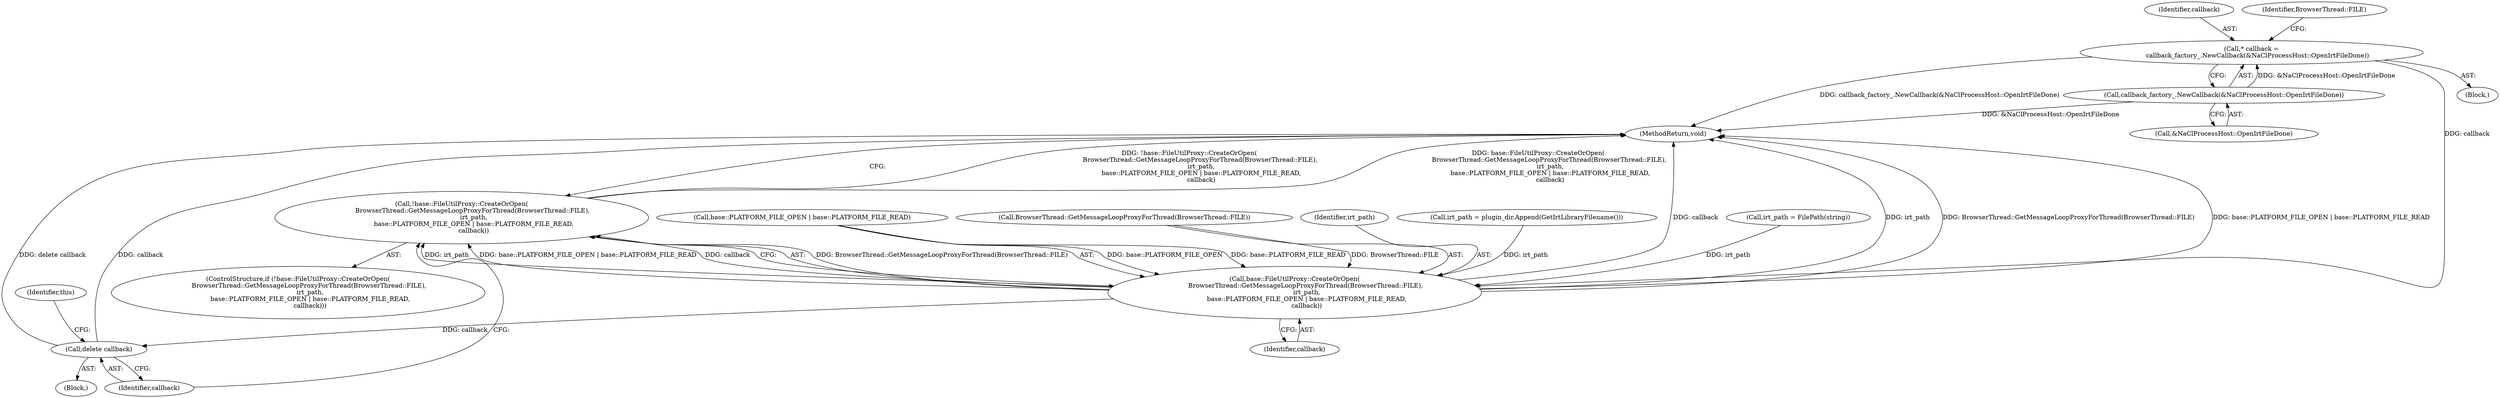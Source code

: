 digraph "0_Chrome_4c19b042ea31bd393d2265656f94339d1c3d82ff_1@pointer" {
"1000140" [label="(Call,* callback =\n      callback_factory_.NewCallback(&NaClProcessHost::OpenIrtFileDone))"];
"1000142" [label="(Call,callback_factory_.NewCallback(&NaClProcessHost::OpenIrtFileDone))"];
"1000147" [label="(Call,base::FileUtilProxy::CreateOrOpen(\n           BrowserThread::GetMessageLoopProxyForThread(BrowserThread::FILE),\n            irt_path,\n            base::PLATFORM_FILE_OPEN | base::PLATFORM_FILE_READ,\n            callback))"];
"1000146" [label="(Call,!base::FileUtilProxy::CreateOrOpen(\n           BrowserThread::GetMessageLoopProxyForThread(BrowserThread::FILE),\n            irt_path,\n            base::PLATFORM_FILE_OPEN | base::PLATFORM_FILE_READ,\n            callback))"];
"1000156" [label="(Call,delete callback)"];
"1000143" [label="(Call,&NaClProcessHost::OpenIrtFileDone)"];
"1000151" [label="(Call,base::PLATFORM_FILE_OPEN | base::PLATFORM_FILE_READ)"];
"1000148" [label="(Call,BrowserThread::GetMessageLoopProxyForThread(BrowserThread::FILE))"];
"1000150" [label="(Identifier,irt_path)"];
"1000140" [label="(Call,* callback =\n      callback_factory_.NewCallback(&NaClProcessHost::OpenIrtFileDone))"];
"1000157" [label="(Identifier,callback)"];
"1000135" [label="(Call,irt_path = plugin_dir.Append(GetIrtLibraryFilename()))"];
"1000159" [label="(Identifier,this)"];
"1000147" [label="(Call,base::FileUtilProxy::CreateOrOpen(\n           BrowserThread::GetMessageLoopProxyForThread(BrowserThread::FILE),\n            irt_path,\n            base::PLATFORM_FILE_OPEN | base::PLATFORM_FILE_READ,\n            callback))"];
"1000145" [label="(ControlStructure,if (!base::FileUtilProxy::CreateOrOpen(\n           BrowserThread::GetMessageLoopProxyForThread(BrowserThread::FILE),\n            irt_path,\n            base::PLATFORM_FILE_OPEN | base::PLATFORM_FILE_READ,\n            callback)))"];
"1000142" [label="(Call,callback_factory_.NewCallback(&NaClProcessHost::OpenIrtFileDone))"];
"1000101" [label="(Block,)"];
"1000156" [label="(Call,delete callback)"];
"1000155" [label="(Block,)"];
"1000160" [label="(MethodReturn,void)"];
"1000141" [label="(Identifier,callback)"];
"1000149" [label="(Identifier,BrowserThread::FILE)"];
"1000114" [label="(Call,irt_path = FilePath(string))"];
"1000146" [label="(Call,!base::FileUtilProxy::CreateOrOpen(\n           BrowserThread::GetMessageLoopProxyForThread(BrowserThread::FILE),\n            irt_path,\n            base::PLATFORM_FILE_OPEN | base::PLATFORM_FILE_READ,\n            callback))"];
"1000154" [label="(Identifier,callback)"];
"1000140" -> "1000101"  [label="AST: "];
"1000140" -> "1000142"  [label="CFG: "];
"1000141" -> "1000140"  [label="AST: "];
"1000142" -> "1000140"  [label="AST: "];
"1000149" -> "1000140"  [label="CFG: "];
"1000140" -> "1000160"  [label="DDG: callback_factory_.NewCallback(&NaClProcessHost::OpenIrtFileDone)"];
"1000142" -> "1000140"  [label="DDG: &NaClProcessHost::OpenIrtFileDone"];
"1000140" -> "1000147"  [label="DDG: callback"];
"1000142" -> "1000143"  [label="CFG: "];
"1000143" -> "1000142"  [label="AST: "];
"1000142" -> "1000160"  [label="DDG: &NaClProcessHost::OpenIrtFileDone"];
"1000147" -> "1000146"  [label="AST: "];
"1000147" -> "1000154"  [label="CFG: "];
"1000148" -> "1000147"  [label="AST: "];
"1000150" -> "1000147"  [label="AST: "];
"1000151" -> "1000147"  [label="AST: "];
"1000154" -> "1000147"  [label="AST: "];
"1000146" -> "1000147"  [label="CFG: "];
"1000147" -> "1000160"  [label="DDG: base::PLATFORM_FILE_OPEN | base::PLATFORM_FILE_READ"];
"1000147" -> "1000160"  [label="DDG: callback"];
"1000147" -> "1000160"  [label="DDG: irt_path"];
"1000147" -> "1000160"  [label="DDG: BrowserThread::GetMessageLoopProxyForThread(BrowserThread::FILE)"];
"1000147" -> "1000146"  [label="DDG: BrowserThread::GetMessageLoopProxyForThread(BrowserThread::FILE)"];
"1000147" -> "1000146"  [label="DDG: irt_path"];
"1000147" -> "1000146"  [label="DDG: base::PLATFORM_FILE_OPEN | base::PLATFORM_FILE_READ"];
"1000147" -> "1000146"  [label="DDG: callback"];
"1000148" -> "1000147"  [label="DDG: BrowserThread::FILE"];
"1000114" -> "1000147"  [label="DDG: irt_path"];
"1000135" -> "1000147"  [label="DDG: irt_path"];
"1000151" -> "1000147"  [label="DDG: base::PLATFORM_FILE_OPEN"];
"1000151" -> "1000147"  [label="DDG: base::PLATFORM_FILE_READ"];
"1000147" -> "1000156"  [label="DDG: callback"];
"1000146" -> "1000145"  [label="AST: "];
"1000157" -> "1000146"  [label="CFG: "];
"1000160" -> "1000146"  [label="CFG: "];
"1000146" -> "1000160"  [label="DDG: !base::FileUtilProxy::CreateOrOpen(\n           BrowserThread::GetMessageLoopProxyForThread(BrowserThread::FILE),\n            irt_path,\n            base::PLATFORM_FILE_OPEN | base::PLATFORM_FILE_READ,\n            callback)"];
"1000146" -> "1000160"  [label="DDG: base::FileUtilProxy::CreateOrOpen(\n           BrowserThread::GetMessageLoopProxyForThread(BrowserThread::FILE),\n            irt_path,\n            base::PLATFORM_FILE_OPEN | base::PLATFORM_FILE_READ,\n            callback)"];
"1000156" -> "1000155"  [label="AST: "];
"1000156" -> "1000157"  [label="CFG: "];
"1000157" -> "1000156"  [label="AST: "];
"1000159" -> "1000156"  [label="CFG: "];
"1000156" -> "1000160"  [label="DDG: callback"];
"1000156" -> "1000160"  [label="DDG: delete callback"];
}
